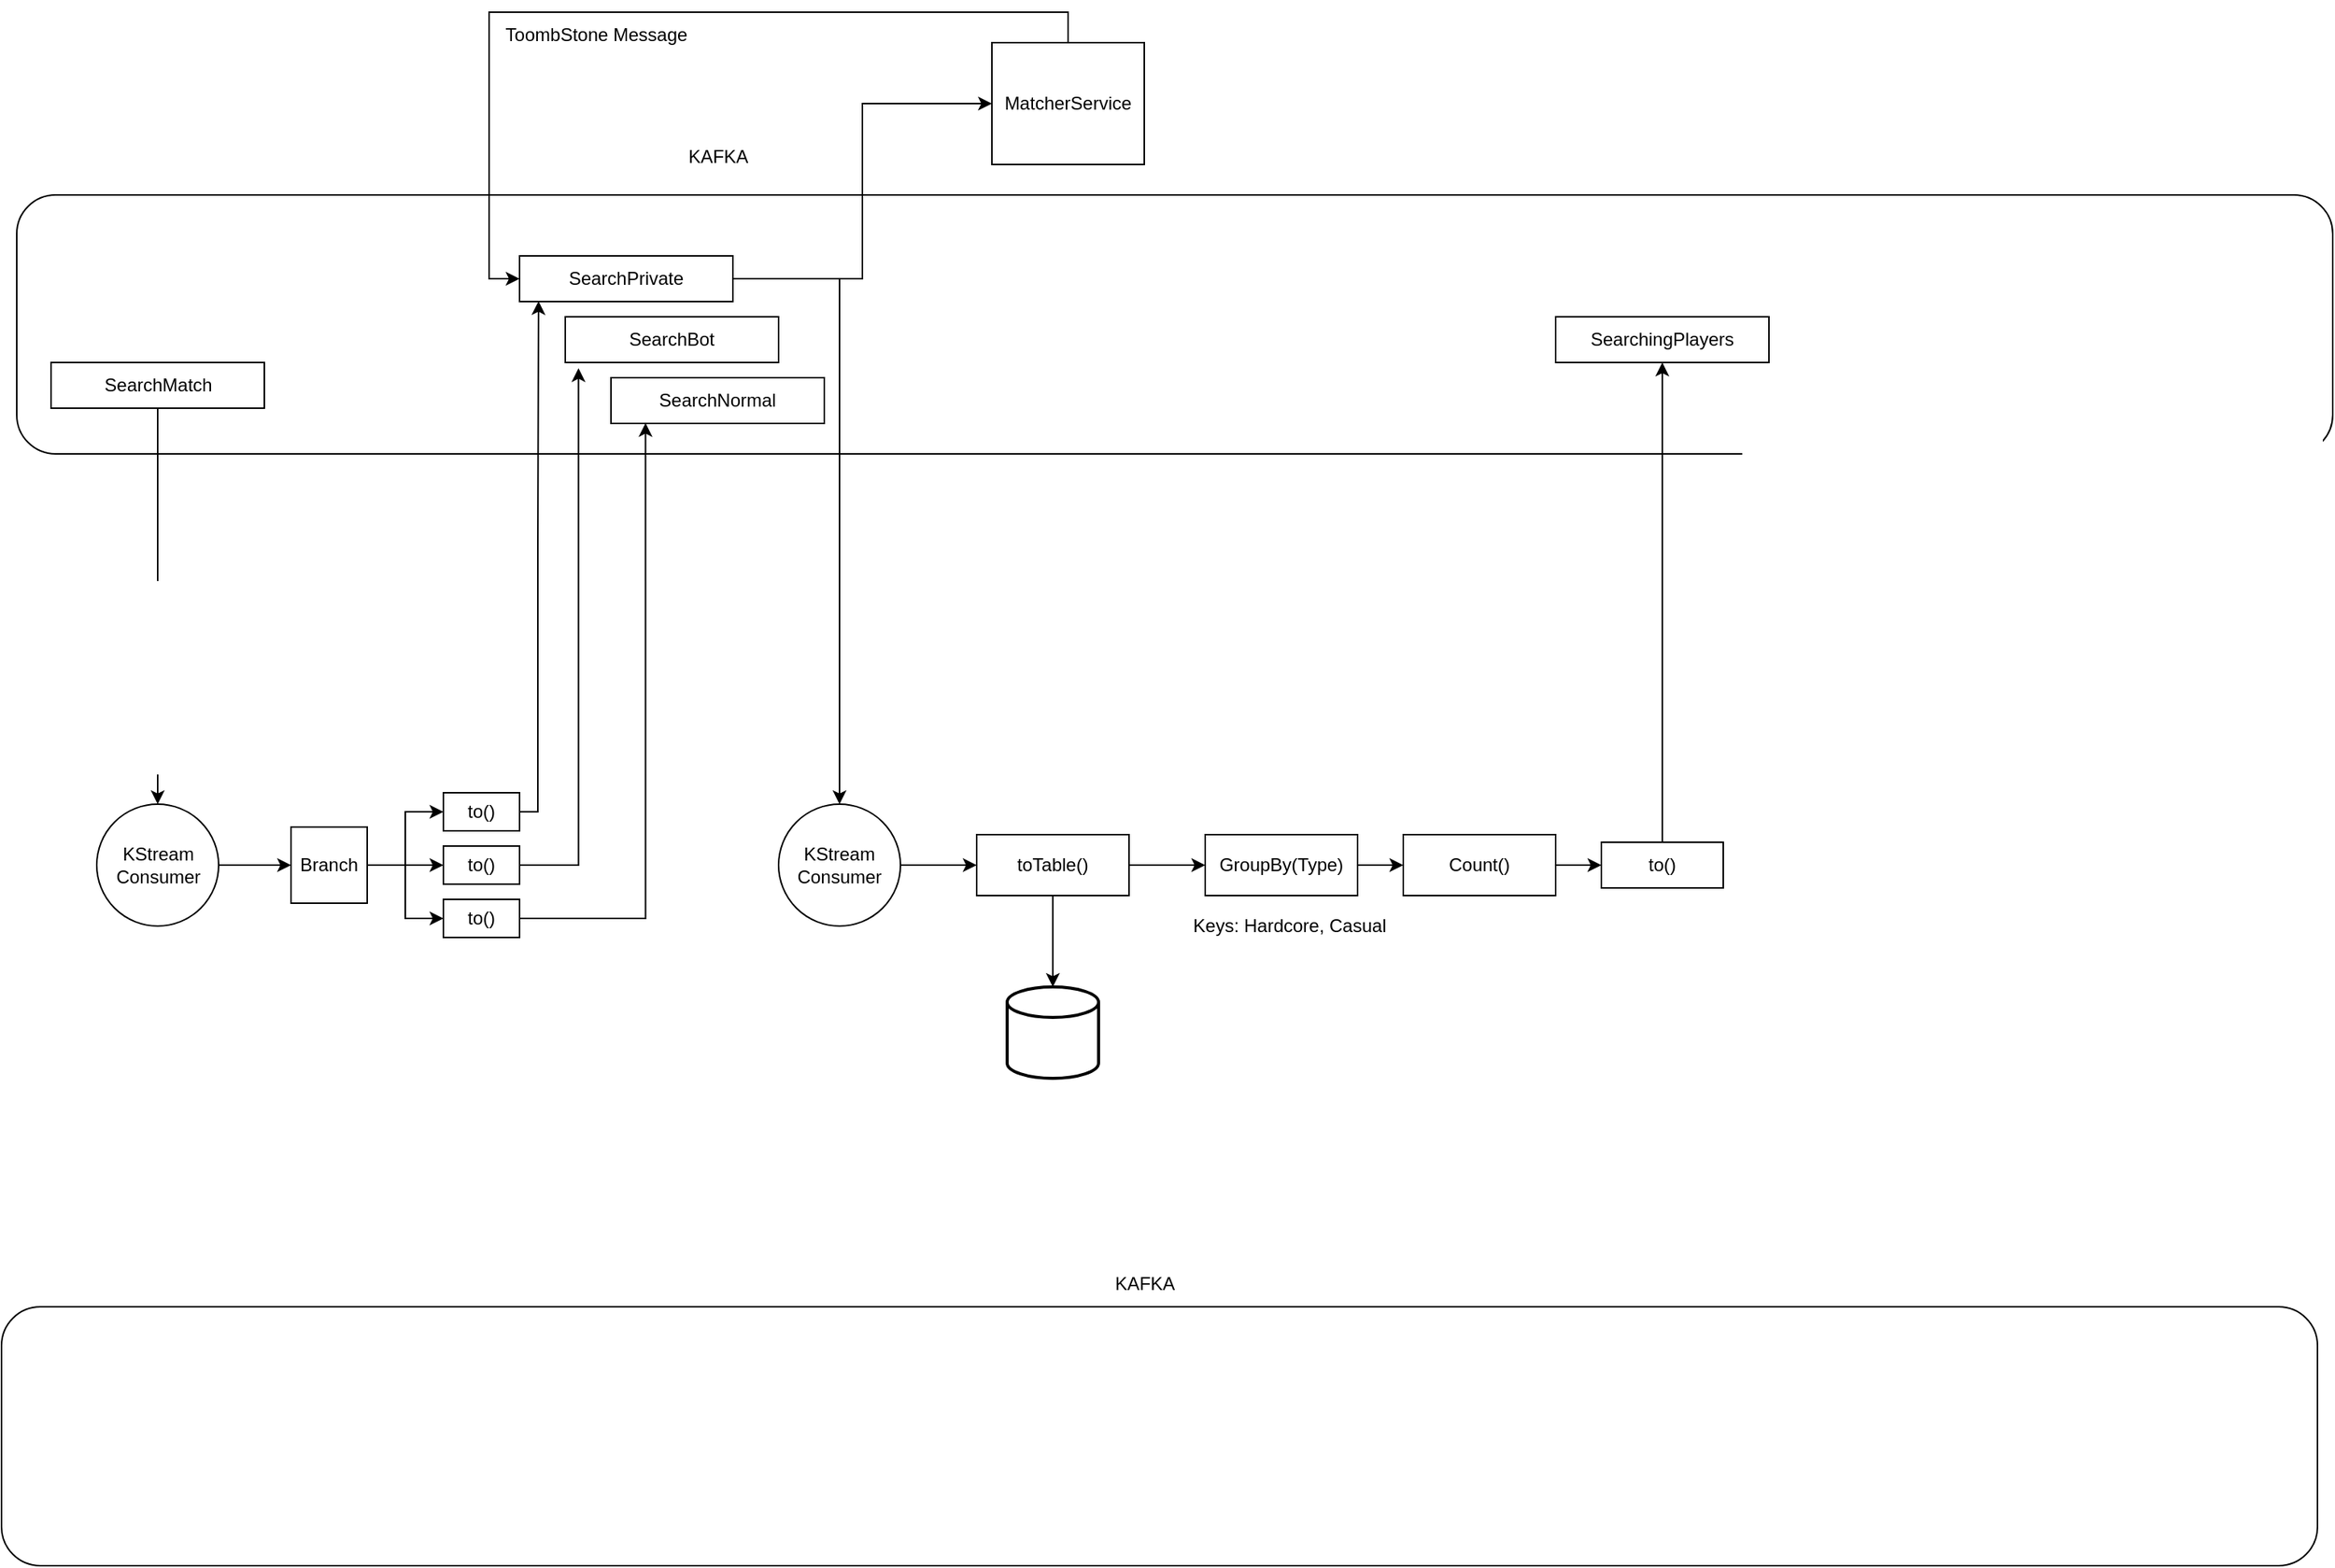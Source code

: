 <mxfile version="21.0.6" type="github">
  <diagram name="Pagina-1" id="jkMGYgcZss7tJJXc1dJc">
    <mxGraphModel dx="1728" dy="930" grid="1" gridSize="10" guides="1" tooltips="1" connect="1" arrows="1" fold="1" page="1" pageScale="1" pageWidth="827" pageHeight="1169" math="0" shadow="0">
      <root>
        <mxCell id="0" />
        <mxCell id="1" parent="0" />
        <mxCell id="S80xQoVA_Cn7VEeKXndC-1" value="" style="rounded=1;whiteSpace=wrap;html=1;" vertex="1" parent="1">
          <mxGeometry x="220" y="130" width="1520" height="170" as="geometry" />
        </mxCell>
        <mxCell id="S80xQoVA_Cn7VEeKXndC-2" value="KAFKA" style="text;html=1;align=center;verticalAlign=middle;resizable=0;points=[];autosize=1;strokeColor=none;fillColor=none;" vertex="1" parent="1">
          <mxGeometry x="650" y="90" width="60" height="30" as="geometry" />
        </mxCell>
        <mxCell id="S80xQoVA_Cn7VEeKXndC-3" value="SearchBot" style="rounded=0;whiteSpace=wrap;html=1;" vertex="1" parent="1">
          <mxGeometry x="580" y="210" width="140" height="30" as="geometry" />
        </mxCell>
        <mxCell id="S80xQoVA_Cn7VEeKXndC-8" style="edgeStyle=orthogonalEdgeStyle;rounded=0;orthogonalLoop=1;jettySize=auto;html=1;exitX=1;exitY=0.5;exitDx=0;exitDy=0;entryX=0;entryY=0.5;entryDx=0;entryDy=0;" edge="1" parent="1" source="S80xQoVA_Cn7VEeKXndC-5" target="S80xQoVA_Cn7VEeKXndC-7">
          <mxGeometry relative="1" as="geometry" />
        </mxCell>
        <mxCell id="S80xQoVA_Cn7VEeKXndC-5" value="KStream Consumer" style="ellipse;whiteSpace=wrap;html=1;aspect=fixed;" vertex="1" parent="1">
          <mxGeometry x="272.5" y="530" width="80" height="80" as="geometry" />
        </mxCell>
        <mxCell id="S80xQoVA_Cn7VEeKXndC-20" style="edgeStyle=orthogonalEdgeStyle;rounded=0;orthogonalLoop=1;jettySize=auto;html=1;exitX=1;exitY=0.5;exitDx=0;exitDy=0;entryX=0;entryY=0.5;entryDx=0;entryDy=0;" edge="1" parent="1" source="S80xQoVA_Cn7VEeKXndC-7" target="S80xQoVA_Cn7VEeKXndC-18">
          <mxGeometry relative="1" as="geometry" />
        </mxCell>
        <mxCell id="S80xQoVA_Cn7VEeKXndC-21" style="edgeStyle=orthogonalEdgeStyle;rounded=0;orthogonalLoop=1;jettySize=auto;html=1;exitX=1;exitY=0.5;exitDx=0;exitDy=0;entryX=0;entryY=0.5;entryDx=0;entryDy=0;" edge="1" parent="1" source="S80xQoVA_Cn7VEeKXndC-7" target="S80xQoVA_Cn7VEeKXndC-19">
          <mxGeometry relative="1" as="geometry" />
        </mxCell>
        <mxCell id="S80xQoVA_Cn7VEeKXndC-22" style="edgeStyle=orthogonalEdgeStyle;rounded=0;orthogonalLoop=1;jettySize=auto;html=1;exitX=1;exitY=0.5;exitDx=0;exitDy=0;entryX=0;entryY=0.5;entryDx=0;entryDy=0;" edge="1" parent="1" source="S80xQoVA_Cn7VEeKXndC-7" target="S80xQoVA_Cn7VEeKXndC-16">
          <mxGeometry relative="1" as="geometry" />
        </mxCell>
        <mxCell id="S80xQoVA_Cn7VEeKXndC-7" value="Branch" style="whiteSpace=wrap;html=1;aspect=fixed;" vertex="1" parent="1">
          <mxGeometry x="400" y="545" width="50" height="50" as="geometry" />
        </mxCell>
        <mxCell id="S80xQoVA_Cn7VEeKXndC-9" value="SearchMatch" style="rounded=0;whiteSpace=wrap;html=1;" vertex="1" parent="1">
          <mxGeometry x="242.5" y="240" width="140" height="30" as="geometry" />
        </mxCell>
        <mxCell id="S80xQoVA_Cn7VEeKXndC-28" style="edgeStyle=orthogonalEdgeStyle;rounded=0;orthogonalLoop=1;jettySize=auto;html=1;exitX=1;exitY=0.5;exitDx=0;exitDy=0;entryX=0.5;entryY=0;entryDx=0;entryDy=0;" edge="1" parent="1" source="S80xQoVA_Cn7VEeKXndC-11" target="S80xQoVA_Cn7VEeKXndC-27">
          <mxGeometry relative="1" as="geometry">
            <Array as="points">
              <mxPoint x="760" y="185" />
              <mxPoint x="760" y="515" />
            </Array>
          </mxGeometry>
        </mxCell>
        <mxCell id="S80xQoVA_Cn7VEeKXndC-35" style="edgeStyle=orthogonalEdgeStyle;rounded=0;orthogonalLoop=1;jettySize=auto;html=1;exitX=1;exitY=0.5;exitDx=0;exitDy=0;entryX=0;entryY=0.5;entryDx=0;entryDy=0;" edge="1" parent="1" source="S80xQoVA_Cn7VEeKXndC-11" target="S80xQoVA_Cn7VEeKXndC-34">
          <mxGeometry relative="1" as="geometry" />
        </mxCell>
        <mxCell id="S80xQoVA_Cn7VEeKXndC-11" value="SearchPrivate" style="rounded=0;whiteSpace=wrap;html=1;" vertex="1" parent="1">
          <mxGeometry x="550" y="170" width="140" height="30" as="geometry" />
        </mxCell>
        <mxCell id="S80xQoVA_Cn7VEeKXndC-13" value="" style="endArrow=classic;html=1;rounded=0;entryX=0.5;entryY=0;entryDx=0;entryDy=0;exitX=0.5;exitY=1;exitDx=0;exitDy=0;" edge="1" parent="1" source="S80xQoVA_Cn7VEeKXndC-9" target="S80xQoVA_Cn7VEeKXndC-5">
          <mxGeometry width="50" height="50" relative="1" as="geometry">
            <mxPoint x="230" y="420" as="sourcePoint" />
            <mxPoint x="280" y="370" as="targetPoint" />
          </mxGeometry>
        </mxCell>
        <mxCell id="S80xQoVA_Cn7VEeKXndC-26" style="edgeStyle=orthogonalEdgeStyle;rounded=0;orthogonalLoop=1;jettySize=auto;html=1;exitX=1;exitY=0.5;exitDx=0;exitDy=0;entryX=0.162;entryY=0.99;entryDx=0;entryDy=0;entryPerimeter=0;" edge="1" parent="1" source="S80xQoVA_Cn7VEeKXndC-16" target="S80xQoVA_Cn7VEeKXndC-23">
          <mxGeometry relative="1" as="geometry" />
        </mxCell>
        <mxCell id="S80xQoVA_Cn7VEeKXndC-16" value="to()" style="whiteSpace=wrap;html=1;" vertex="1" parent="1">
          <mxGeometry x="500" y="592.5" width="50" height="25" as="geometry" />
        </mxCell>
        <mxCell id="S80xQoVA_Cn7VEeKXndC-25" style="edgeStyle=orthogonalEdgeStyle;rounded=0;orthogonalLoop=1;jettySize=auto;html=1;exitX=1;exitY=0.5;exitDx=0;exitDy=0;entryX=0.062;entryY=1.124;entryDx=0;entryDy=0;entryPerimeter=0;" edge="1" parent="1" source="S80xQoVA_Cn7VEeKXndC-18" target="S80xQoVA_Cn7VEeKXndC-3">
          <mxGeometry relative="1" as="geometry" />
        </mxCell>
        <mxCell id="S80xQoVA_Cn7VEeKXndC-18" value="to()" style="whiteSpace=wrap;html=1;" vertex="1" parent="1">
          <mxGeometry x="500" y="557.5" width="50" height="25" as="geometry" />
        </mxCell>
        <mxCell id="S80xQoVA_Cn7VEeKXndC-24" style="edgeStyle=orthogonalEdgeStyle;rounded=0;orthogonalLoop=1;jettySize=auto;html=1;exitX=1;exitY=0.5;exitDx=0;exitDy=0;entryX=0.089;entryY=0.99;entryDx=0;entryDy=0;entryPerimeter=0;" edge="1" parent="1" source="S80xQoVA_Cn7VEeKXndC-19" target="S80xQoVA_Cn7VEeKXndC-11">
          <mxGeometry relative="1" as="geometry">
            <Array as="points">
              <mxPoint x="562" y="535" />
              <mxPoint x="562" y="361" />
            </Array>
          </mxGeometry>
        </mxCell>
        <mxCell id="S80xQoVA_Cn7VEeKXndC-19" value="to()" style="whiteSpace=wrap;html=1;" vertex="1" parent="1">
          <mxGeometry x="500" y="522.5" width="50" height="25" as="geometry" />
        </mxCell>
        <mxCell id="S80xQoVA_Cn7VEeKXndC-23" value="SearchNormal" style="rounded=0;whiteSpace=wrap;html=1;" vertex="1" parent="1">
          <mxGeometry x="610" y="250" width="140" height="30" as="geometry" />
        </mxCell>
        <mxCell id="S80xQoVA_Cn7VEeKXndC-30" value="" style="edgeStyle=orthogonalEdgeStyle;rounded=0;orthogonalLoop=1;jettySize=auto;html=1;" edge="1" parent="1" source="S80xQoVA_Cn7VEeKXndC-27" target="S80xQoVA_Cn7VEeKXndC-29">
          <mxGeometry relative="1" as="geometry" />
        </mxCell>
        <mxCell id="S80xQoVA_Cn7VEeKXndC-27" value="KStream Consumer" style="ellipse;whiteSpace=wrap;html=1;aspect=fixed;" vertex="1" parent="1">
          <mxGeometry x="720" y="530" width="80" height="80" as="geometry" />
        </mxCell>
        <mxCell id="S80xQoVA_Cn7VEeKXndC-32" style="edgeStyle=orthogonalEdgeStyle;rounded=0;orthogonalLoop=1;jettySize=auto;html=1;exitX=0.5;exitY=1;exitDx=0;exitDy=0;entryX=0.5;entryY=0;entryDx=0;entryDy=0;entryPerimeter=0;" edge="1" parent="1" source="S80xQoVA_Cn7VEeKXndC-29" target="S80xQoVA_Cn7VEeKXndC-31">
          <mxGeometry relative="1" as="geometry" />
        </mxCell>
        <mxCell id="S80xQoVA_Cn7VEeKXndC-38" style="edgeStyle=orthogonalEdgeStyle;rounded=0;orthogonalLoop=1;jettySize=auto;html=1;exitX=1;exitY=0.5;exitDx=0;exitDy=0;entryX=0;entryY=0.5;entryDx=0;entryDy=0;" edge="1" parent="1" source="S80xQoVA_Cn7VEeKXndC-29" target="S80xQoVA_Cn7VEeKXndC-39">
          <mxGeometry relative="1" as="geometry">
            <mxPoint x="1000" y="570" as="targetPoint" />
          </mxGeometry>
        </mxCell>
        <mxCell id="S80xQoVA_Cn7VEeKXndC-29" value="toTable()" style="whiteSpace=wrap;html=1;" vertex="1" parent="1">
          <mxGeometry x="850" y="550" width="100" height="40" as="geometry" />
        </mxCell>
        <mxCell id="S80xQoVA_Cn7VEeKXndC-31" value="" style="strokeWidth=2;html=1;shape=mxgraph.flowchart.database;whiteSpace=wrap;" vertex="1" parent="1">
          <mxGeometry x="870" y="650" width="60" height="60" as="geometry" />
        </mxCell>
        <mxCell id="S80xQoVA_Cn7VEeKXndC-36" style="edgeStyle=orthogonalEdgeStyle;rounded=0;orthogonalLoop=1;jettySize=auto;html=1;exitX=0.5;exitY=0;exitDx=0;exitDy=0;entryX=0;entryY=0.5;entryDx=0;entryDy=0;" edge="1" parent="1" source="S80xQoVA_Cn7VEeKXndC-34" target="S80xQoVA_Cn7VEeKXndC-11">
          <mxGeometry relative="1" as="geometry" />
        </mxCell>
        <mxCell id="S80xQoVA_Cn7VEeKXndC-34" value="MatcherService" style="rounded=0;whiteSpace=wrap;html=1;" vertex="1" parent="1">
          <mxGeometry x="860" y="30" width="100" height="80" as="geometry" />
        </mxCell>
        <mxCell id="S80xQoVA_Cn7VEeKXndC-37" value="ToombStone Message" style="text;html=1;align=center;verticalAlign=middle;resizable=0;points=[];autosize=1;strokeColor=none;fillColor=none;" vertex="1" parent="1">
          <mxGeometry x="530" y="10" width="140" height="30" as="geometry" />
        </mxCell>
        <mxCell id="S80xQoVA_Cn7VEeKXndC-41" style="edgeStyle=orthogonalEdgeStyle;rounded=0;orthogonalLoop=1;jettySize=auto;html=1;exitX=1;exitY=0.5;exitDx=0;exitDy=0;entryX=0;entryY=0.5;entryDx=0;entryDy=0;" edge="1" parent="1" source="S80xQoVA_Cn7VEeKXndC-39" target="S80xQoVA_Cn7VEeKXndC-40">
          <mxGeometry relative="1" as="geometry" />
        </mxCell>
        <mxCell id="S80xQoVA_Cn7VEeKXndC-39" value="GroupBy(Type)" style="rounded=0;whiteSpace=wrap;html=1;" vertex="1" parent="1">
          <mxGeometry x="1000" y="550" width="100" height="40" as="geometry" />
        </mxCell>
        <mxCell id="S80xQoVA_Cn7VEeKXndC-42" style="edgeStyle=orthogonalEdgeStyle;rounded=0;orthogonalLoop=1;jettySize=auto;html=1;exitX=1;exitY=0.5;exitDx=0;exitDy=0;entryX=0;entryY=0.5;entryDx=0;entryDy=0;" edge="1" parent="1" source="S80xQoVA_Cn7VEeKXndC-40" target="S80xQoVA_Cn7VEeKXndC-43">
          <mxGeometry relative="1" as="geometry">
            <mxPoint x="1260" y="570" as="targetPoint" />
          </mxGeometry>
        </mxCell>
        <mxCell id="S80xQoVA_Cn7VEeKXndC-40" value="Count()" style="rounded=0;whiteSpace=wrap;html=1;" vertex="1" parent="1">
          <mxGeometry x="1130" y="550" width="100" height="40" as="geometry" />
        </mxCell>
        <mxCell id="S80xQoVA_Cn7VEeKXndC-46" style="edgeStyle=orthogonalEdgeStyle;rounded=0;orthogonalLoop=1;jettySize=auto;html=1;exitX=0.5;exitY=0;exitDx=0;exitDy=0;entryX=0.5;entryY=1;entryDx=0;entryDy=0;" edge="1" parent="1" source="S80xQoVA_Cn7VEeKXndC-43" target="S80xQoVA_Cn7VEeKXndC-44">
          <mxGeometry relative="1" as="geometry" />
        </mxCell>
        <mxCell id="S80xQoVA_Cn7VEeKXndC-43" value="to()" style="rounded=0;whiteSpace=wrap;html=1;" vertex="1" parent="1">
          <mxGeometry x="1260" y="555" width="80" height="30" as="geometry" />
        </mxCell>
        <mxCell id="S80xQoVA_Cn7VEeKXndC-44" value="SearchingPlayers" style="rounded=0;whiteSpace=wrap;html=1;" vertex="1" parent="1">
          <mxGeometry x="1230" y="210" width="140" height="30" as="geometry" />
        </mxCell>
        <mxCell id="S80xQoVA_Cn7VEeKXndC-45" value="Keys: Hardcore, Casual" style="text;html=1;align=center;verticalAlign=middle;resizable=0;points=[];autosize=1;strokeColor=none;fillColor=none;" vertex="1" parent="1">
          <mxGeometry x="980" y="595" width="150" height="30" as="geometry" />
        </mxCell>
        <mxCell id="S80xQoVA_Cn7VEeKXndC-47" value="" style="rounded=1;whiteSpace=wrap;html=1;" vertex="1" parent="1">
          <mxGeometry x="210" y="860" width="1520" height="170" as="geometry" />
        </mxCell>
        <mxCell id="S80xQoVA_Cn7VEeKXndC-48" value="KAFKA" style="text;html=1;align=center;verticalAlign=middle;resizable=0;points=[];autosize=1;strokeColor=none;fillColor=none;" vertex="1" parent="1">
          <mxGeometry x="930" y="830" width="60" height="30" as="geometry" />
        </mxCell>
      </root>
    </mxGraphModel>
  </diagram>
</mxfile>
